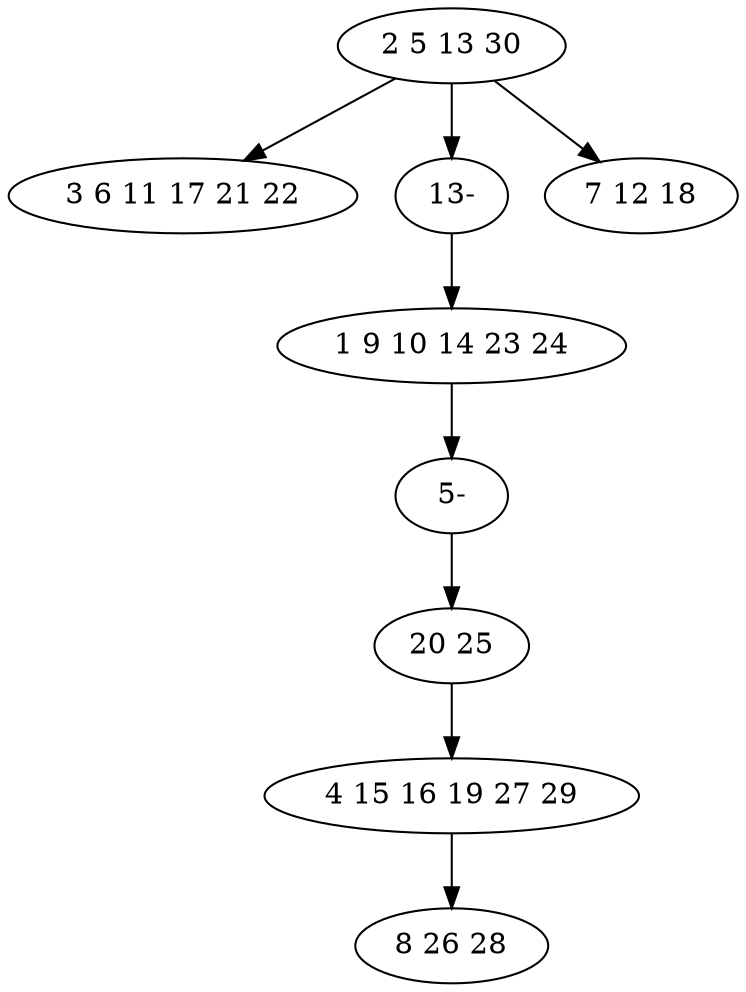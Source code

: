 digraph true_tree {
	"0" -> "1"
	"0" -> "8"
	"2" -> "7"
	"3" -> "4"
	"0" -> "5"
	"4" -> "6"
	"7" -> "3"
	"8" -> "2"
	"0" [label="2 5 13 30"];
	"1" [label="3 6 11 17 21 22"];
	"2" [label="1 9 10 14 23 24"];
	"3" [label="20 25"];
	"4" [label="4 15 16 19 27 29"];
	"5" [label="7 12 18"];
	"6" [label="8 26 28"];
	"7" [label="5-"];
	"8" [label="13-"];
}
